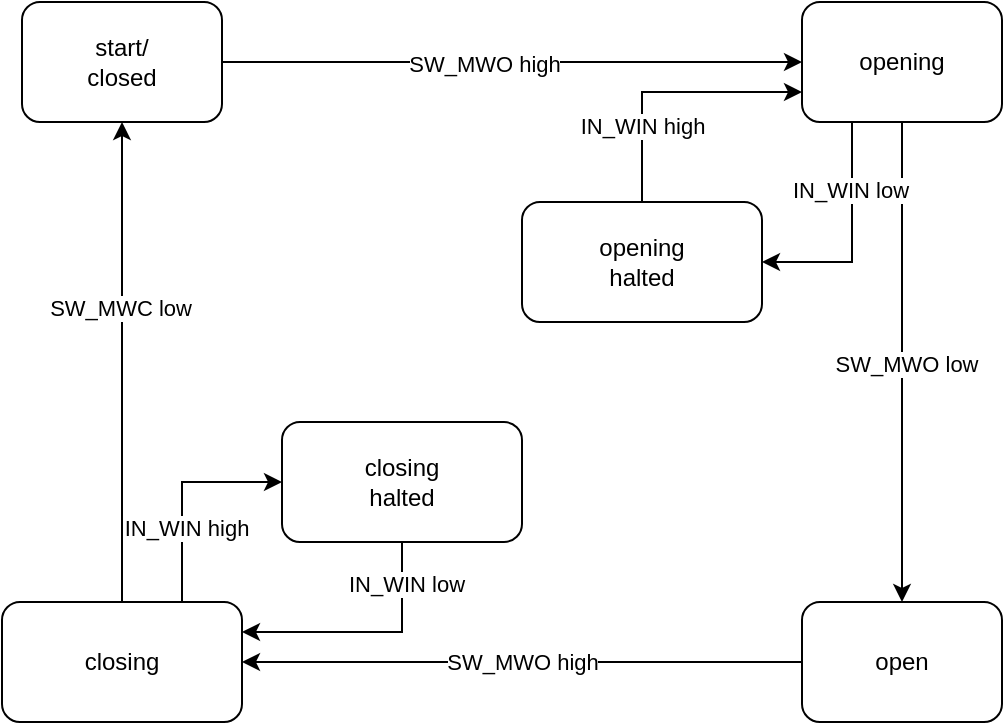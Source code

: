 <mxfile version="14.4.2" type="github"><diagram id="Uv9ykZ_TOGQ4xsJvZRrg" name="Page-1"><mxGraphModel dx="1426" dy="831" grid="1" gridSize="10" guides="1" tooltips="1" connect="1" arrows="1" fold="1" page="1" pageScale="1" pageWidth="827" pageHeight="1169" math="0" shadow="0"><root><mxCell id="0"/><mxCell id="1" parent="0"/><mxCell id="81YjFIQ1cdnt-nmbqNt_-13" value="" style="edgeStyle=orthogonalEdgeStyle;rounded=0;orthogonalLoop=1;jettySize=auto;html=1;" parent="1" source="81YjFIQ1cdnt-nmbqNt_-1" target="81YjFIQ1cdnt-nmbqNt_-12" edge="1"><mxGeometry relative="1" as="geometry"/></mxCell><mxCell id="wPA8z_1g9L0eMRsK_RC2-13" value="SW_MWO high" style="edgeLabel;html=1;align=center;verticalAlign=middle;resizable=0;points=[];" vertex="1" connectable="0" parent="81YjFIQ1cdnt-nmbqNt_-13"><mxGeometry x="-0.097" y="-1" relative="1" as="geometry"><mxPoint as="offset"/></mxGeometry></mxCell><mxCell id="81YjFIQ1cdnt-nmbqNt_-1" value="&lt;div&gt;start/&lt;/div&gt;&lt;div&gt;closed&lt;br&gt;&lt;/div&gt;" style="rounded=1;whiteSpace=wrap;html=1;" parent="1" vertex="1"><mxGeometry x="180" y="80" width="100" height="60" as="geometry"/></mxCell><mxCell id="81YjFIQ1cdnt-nmbqNt_-17" style="edgeStyle=orthogonalEdgeStyle;rounded=0;orthogonalLoop=1;jettySize=auto;html=1;exitX=0.5;exitY=0;exitDx=0;exitDy=0;entryX=0.5;entryY=1;entryDx=0;entryDy=0;" parent="1" source="81YjFIQ1cdnt-nmbqNt_-2" target="81YjFIQ1cdnt-nmbqNt_-1" edge="1"><mxGeometry relative="1" as="geometry"/></mxCell><mxCell id="wPA8z_1g9L0eMRsK_RC2-12" value="SW_MWC low" style="edgeLabel;html=1;align=center;verticalAlign=middle;resizable=0;points=[];" vertex="1" connectable="0" parent="81YjFIQ1cdnt-nmbqNt_-17"><mxGeometry x="0.225" y="1" relative="1" as="geometry"><mxPoint as="offset"/></mxGeometry></mxCell><mxCell id="wPA8z_1g9L0eMRsK_RC2-5" style="edgeStyle=orthogonalEdgeStyle;rounded=0;orthogonalLoop=1;jettySize=auto;html=1;exitX=0.75;exitY=0;exitDx=0;exitDy=0;entryX=0;entryY=0.5;entryDx=0;entryDy=0;" edge="1" parent="1" source="81YjFIQ1cdnt-nmbqNt_-2" target="wPA8z_1g9L0eMRsK_RC2-4"><mxGeometry relative="1" as="geometry"/></mxCell><mxCell id="wPA8z_1g9L0eMRsK_RC2-14" value="IN_WIN high" style="edgeLabel;html=1;align=center;verticalAlign=middle;resizable=0;points=[];" vertex="1" connectable="0" parent="wPA8z_1g9L0eMRsK_RC2-5"><mxGeometry x="-0.327" y="-2" relative="1" as="geometry"><mxPoint as="offset"/></mxGeometry></mxCell><mxCell id="81YjFIQ1cdnt-nmbqNt_-2" value="&lt;div&gt;closing&lt;/div&gt;" style="whiteSpace=wrap;html=1;rounded=1;" parent="1" vertex="1"><mxGeometry x="170" y="380" width="120" height="60" as="geometry"/></mxCell><mxCell id="81YjFIQ1cdnt-nmbqNt_-15" value="" style="edgeStyle=orthogonalEdgeStyle;rounded=0;orthogonalLoop=1;jettySize=auto;html=1;" parent="1" source="81YjFIQ1cdnt-nmbqNt_-12" target="81YjFIQ1cdnt-nmbqNt_-14" edge="1"><mxGeometry relative="1" as="geometry"/></mxCell><mxCell id="wPA8z_1g9L0eMRsK_RC2-11" value="&lt;div&gt;SW_MWO low&lt;/div&gt;" style="edgeLabel;html=1;align=center;verticalAlign=middle;resizable=0;points=[];" vertex="1" connectable="0" parent="81YjFIQ1cdnt-nmbqNt_-15"><mxGeometry x="0.008" y="2" relative="1" as="geometry"><mxPoint as="offset"/></mxGeometry></mxCell><mxCell id="wPA8z_1g9L0eMRsK_RC2-7" style="edgeStyle=orthogonalEdgeStyle;rounded=0;orthogonalLoop=1;jettySize=auto;html=1;exitX=0.25;exitY=1;exitDx=0;exitDy=0;entryX=1;entryY=0.5;entryDx=0;entryDy=0;" edge="1" parent="1" source="81YjFIQ1cdnt-nmbqNt_-12" target="wPA8z_1g9L0eMRsK_RC2-3"><mxGeometry relative="1" as="geometry"/></mxCell><mxCell id="wPA8z_1g9L0eMRsK_RC2-9" value="IN_WIN low" style="edgeLabel;html=1;align=center;verticalAlign=middle;resizable=0;points=[];" vertex="1" connectable="0" parent="wPA8z_1g9L0eMRsK_RC2-7"><mxGeometry x="-0.409" y="-1" relative="1" as="geometry"><mxPoint as="offset"/></mxGeometry></mxCell><mxCell id="81YjFIQ1cdnt-nmbqNt_-12" value="opening" style="rounded=1;whiteSpace=wrap;html=1;" parent="1" vertex="1"><mxGeometry x="570" y="80" width="100" height="60" as="geometry"/></mxCell><mxCell id="81YjFIQ1cdnt-nmbqNt_-16" value="SW_MWO high" style="edgeStyle=orthogonalEdgeStyle;rounded=0;orthogonalLoop=1;jettySize=auto;html=1;exitX=0;exitY=0.5;exitDx=0;exitDy=0;" parent="1" source="81YjFIQ1cdnt-nmbqNt_-14" target="81YjFIQ1cdnt-nmbqNt_-2" edge="1"><mxGeometry relative="1" as="geometry"/></mxCell><mxCell id="81YjFIQ1cdnt-nmbqNt_-14" value="&lt;div&gt;open&lt;/div&gt;" style="rounded=1;whiteSpace=wrap;html=1;" parent="1" vertex="1"><mxGeometry x="570" y="380" width="100" height="60" as="geometry"/></mxCell><mxCell id="wPA8z_1g9L0eMRsK_RC2-8" style="edgeStyle=orthogonalEdgeStyle;rounded=0;orthogonalLoop=1;jettySize=auto;html=1;exitX=0.5;exitY=0;exitDx=0;exitDy=0;entryX=0;entryY=0.75;entryDx=0;entryDy=0;" edge="1" parent="1" source="wPA8z_1g9L0eMRsK_RC2-3" target="81YjFIQ1cdnt-nmbqNt_-12"><mxGeometry relative="1" as="geometry"/></mxCell><mxCell id="wPA8z_1g9L0eMRsK_RC2-10" value="IN_WIN high" style="edgeLabel;html=1;align=center;verticalAlign=middle;resizable=0;points=[];" vertex="1" connectable="0" parent="wPA8z_1g9L0eMRsK_RC2-8"><mxGeometry x="-0.437" relative="1" as="geometry"><mxPoint as="offset"/></mxGeometry></mxCell><mxCell id="wPA8z_1g9L0eMRsK_RC2-3" value="&lt;div&gt;opening&lt;/div&gt;&lt;div&gt;halted&lt;br&gt;&lt;/div&gt;" style="rounded=1;whiteSpace=wrap;html=1;" vertex="1" parent="1"><mxGeometry x="430" y="180" width="120" height="60" as="geometry"/></mxCell><mxCell id="wPA8z_1g9L0eMRsK_RC2-6" style="edgeStyle=orthogonalEdgeStyle;rounded=0;orthogonalLoop=1;jettySize=auto;html=1;exitX=0.5;exitY=1;exitDx=0;exitDy=0;entryX=1;entryY=0.25;entryDx=0;entryDy=0;" edge="1" parent="1" source="wPA8z_1g9L0eMRsK_RC2-4" target="81YjFIQ1cdnt-nmbqNt_-2"><mxGeometry relative="1" as="geometry"/></mxCell><mxCell id="wPA8z_1g9L0eMRsK_RC2-15" value="IN_WIN low" style="edgeLabel;html=1;align=center;verticalAlign=middle;resizable=0;points=[];" vertex="1" connectable="0" parent="wPA8z_1g9L0eMRsK_RC2-6"><mxGeometry x="-0.664" y="2" relative="1" as="geometry"><mxPoint as="offset"/></mxGeometry></mxCell><mxCell id="wPA8z_1g9L0eMRsK_RC2-4" value="&lt;div&gt;closing&lt;/div&gt;&lt;div&gt;halted&lt;br&gt;&lt;/div&gt;" style="rounded=1;whiteSpace=wrap;html=1;" vertex="1" parent="1"><mxGeometry x="310" y="290" width="120" height="60" as="geometry"/></mxCell></root></mxGraphModel></diagram></mxfile>